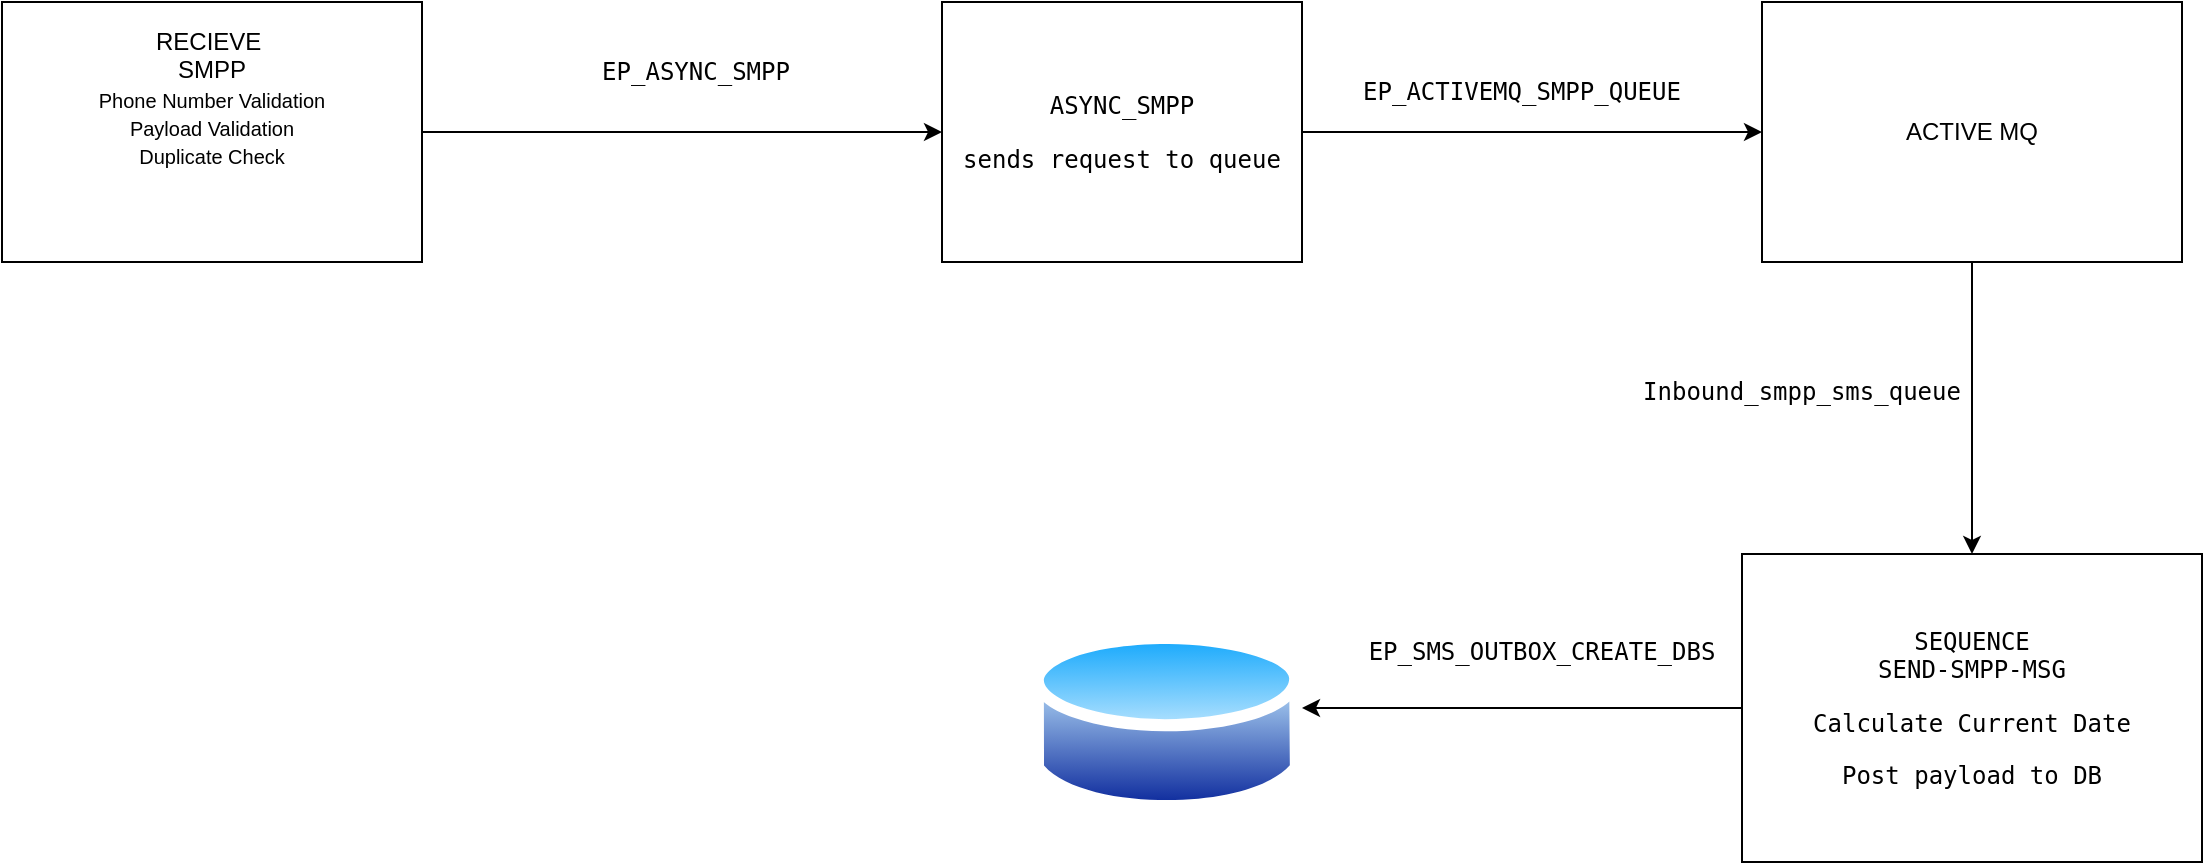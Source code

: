 <mxfile version="26.2.12">
  <diagram name="Page-1" id="x8c-PjQw1XkC-ny0uqDQ">
    <mxGraphModel dx="2494" dy="2015" grid="1" gridSize="10" guides="1" tooltips="1" connect="1" arrows="1" fold="1" page="1" pageScale="1" pageWidth="827" pageHeight="1169" math="0" shadow="0">
      <root>
        <mxCell id="0" />
        <mxCell id="1" parent="0" />
        <mxCell id="fhN8rQT-Gy1D83r5vh_d-3" style="edgeStyle=orthogonalEdgeStyle;rounded=0;orthogonalLoop=1;jettySize=auto;html=1;entryX=0;entryY=0.5;entryDx=0;entryDy=0;" edge="1" parent="1" source="fhN8rQT-Gy1D83r5vh_d-1" target="fhN8rQT-Gy1D83r5vh_d-2">
          <mxGeometry relative="1" as="geometry" />
        </mxCell>
        <mxCell id="fhN8rQT-Gy1D83r5vh_d-1" value="RECIEVE&amp;nbsp;&lt;div&gt;SMPP&lt;/div&gt;&lt;div&gt;&lt;font style=&quot;font-size: 10px;&quot;&gt;Phone Number Validation&lt;/font&gt;&lt;/div&gt;&lt;div&gt;&lt;font style=&quot;font-size: 10px;&quot;&gt;Payload Validation&lt;/font&gt;&lt;/div&gt;&lt;div&gt;&lt;font style=&quot;font-size: 10px;&quot;&gt;Duplicate Check&lt;/font&gt;&lt;/div&gt;&lt;div&gt;&lt;font style=&quot;font-size: 10px;&quot;&gt;&lt;br&gt;&lt;/font&gt;&lt;/div&gt;&lt;div&gt;&lt;font size=&quot;3&quot;&gt;&lt;br&gt;&lt;/font&gt;&lt;/div&gt;" style="rounded=0;whiteSpace=wrap;html=1;" vertex="1" parent="1">
          <mxGeometry x="-790" y="-920" width="210" height="130" as="geometry" />
        </mxCell>
        <mxCell id="fhN8rQT-Gy1D83r5vh_d-6" style="edgeStyle=orthogonalEdgeStyle;rounded=0;orthogonalLoop=1;jettySize=auto;html=1;entryX=0;entryY=0.5;entryDx=0;entryDy=0;" edge="1" parent="1" source="fhN8rQT-Gy1D83r5vh_d-2" target="fhN8rQT-Gy1D83r5vh_d-5">
          <mxGeometry relative="1" as="geometry" />
        </mxCell>
        <mxCell id="fhN8rQT-Gy1D83r5vh_d-2" value="&lt;pre&gt;&lt;code class=&quot;xml hljs&quot;&gt;ASYNC_SMPP&lt;/code&gt;&lt;/pre&gt;&lt;pre&gt;&lt;code class=&quot;xml hljs&quot;&gt;sends request to queue&lt;/code&gt;&lt;/pre&gt;" style="rounded=0;whiteSpace=wrap;html=1;" vertex="1" parent="1">
          <mxGeometry x="-320" y="-920" width="180" height="130" as="geometry" />
        </mxCell>
        <mxCell id="fhN8rQT-Gy1D83r5vh_d-4" value="&lt;pre&gt;&lt;code class=&quot;xml hljs&quot;&gt;EP_ASYNC_SMPP&lt;/code&gt;&lt;/pre&gt;" style="text;html=1;align=center;verticalAlign=middle;whiteSpace=wrap;rounded=0;" vertex="1" parent="1">
          <mxGeometry x="-473" y="-900" width="60" height="30" as="geometry" />
        </mxCell>
        <mxCell id="fhN8rQT-Gy1D83r5vh_d-10" style="edgeStyle=orthogonalEdgeStyle;rounded=0;orthogonalLoop=1;jettySize=auto;html=1;entryX=0.5;entryY=0;entryDx=0;entryDy=0;" edge="1" parent="1" source="fhN8rQT-Gy1D83r5vh_d-5" target="fhN8rQT-Gy1D83r5vh_d-8">
          <mxGeometry relative="1" as="geometry" />
        </mxCell>
        <mxCell id="fhN8rQT-Gy1D83r5vh_d-5" value="ACTIVE MQ" style="rounded=0;whiteSpace=wrap;html=1;" vertex="1" parent="1">
          <mxGeometry x="90" y="-920" width="210" height="130" as="geometry" />
        </mxCell>
        <mxCell id="fhN8rQT-Gy1D83r5vh_d-7" value="&lt;pre&gt;&lt;code class=&quot;xml hljs&quot;&gt;EP_ACTIVEMQ_SMPP_QUEUE&lt;/code&gt;&lt;/pre&gt;" style="text;html=1;align=center;verticalAlign=middle;whiteSpace=wrap;rounded=0;" vertex="1" parent="1">
          <mxGeometry x="-60" y="-890" width="60" height="30" as="geometry" />
        </mxCell>
        <mxCell id="fhN8rQT-Gy1D83r5vh_d-8" value="&lt;pre&gt;&lt;code class=&quot;xml hljs&quot;&gt;SEQUENCE&lt;br&gt;SEND-SMPP-MSG&lt;/code&gt;&lt;/pre&gt;&lt;pre&gt;Calculate Current Date&lt;/pre&gt;&lt;pre&gt;Post payload to DB&lt;/pre&gt;" style="rounded=0;whiteSpace=wrap;html=1;" vertex="1" parent="1">
          <mxGeometry x="80" y="-644" width="230" height="154" as="geometry" />
        </mxCell>
        <mxCell id="fhN8rQT-Gy1D83r5vh_d-11" value="&lt;pre&gt;&lt;code class=&quot;xml hljs&quot;&gt;Inbound_smpp_sms_queue&lt;/code&gt;&lt;/pre&gt;" style="text;html=1;align=center;verticalAlign=middle;whiteSpace=wrap;rounded=0;" vertex="1" parent="1">
          <mxGeometry x="80" y="-740" width="60" height="30" as="geometry" />
        </mxCell>
        <mxCell id="fhN8rQT-Gy1D83r5vh_d-12" value="&lt;pre&gt;&lt;code class=&quot;xml hljs&quot;&gt;EP_SMS_OUTBOX_CREATE_DBS&lt;/code&gt;&lt;/pre&gt;" style="text;html=1;align=center;verticalAlign=middle;whiteSpace=wrap;rounded=0;" vertex="1" parent="1">
          <mxGeometry x="-50" y="-610" width="60" height="30" as="geometry" />
        </mxCell>
        <mxCell id="fhN8rQT-Gy1D83r5vh_d-14" value="" style="image;aspect=fixed;perimeter=ellipsePerimeter;html=1;align=center;shadow=0;dashed=0;spacingTop=3;image=img/lib/active_directory/database.svg;" vertex="1" parent="1">
          <mxGeometry x="-275.14" y="-610" width="135.14" height="100" as="geometry" />
        </mxCell>
        <mxCell id="fhN8rQT-Gy1D83r5vh_d-16" style="edgeStyle=orthogonalEdgeStyle;rounded=0;orthogonalLoop=1;jettySize=auto;html=1;entryX=1;entryY=0.43;entryDx=0;entryDy=0;entryPerimeter=0;" edge="1" parent="1" source="fhN8rQT-Gy1D83r5vh_d-8" target="fhN8rQT-Gy1D83r5vh_d-14">
          <mxGeometry relative="1" as="geometry" />
        </mxCell>
      </root>
    </mxGraphModel>
  </diagram>
</mxfile>
